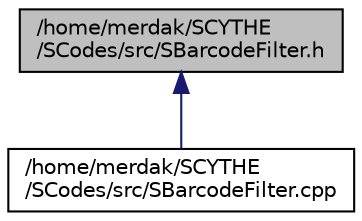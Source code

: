 digraph "/home/merdak/SCYTHE/SCodes/src/SBarcodeFilter.h"
{
 // INTERACTIVE_SVG=YES
 // LATEX_PDF_SIZE
  edge [fontname="Helvetica",fontsize="10",labelfontname="Helvetica",labelfontsize="10"];
  node [fontname="Helvetica",fontsize="10",shape=record];
  Node1 [label="/home/merdak/SCYTHE\l/SCodes/src/SBarcodeFilter.h",height=0.2,width=0.4,color="black", fillcolor="grey75", style="filled", fontcolor="black",tooltip=" "];
  Node1 -> Node2 [dir="back",color="midnightblue",fontsize="10",style="solid",fontname="Helvetica"];
  Node2 [label="/home/merdak/SCYTHE\l/SCodes/src/SBarcodeFilter.cpp",height=0.2,width=0.4,color="black", fillcolor="white", style="filled",URL="$dd/d31/_s_barcode_filter_8cpp.html",tooltip=" "];
}
